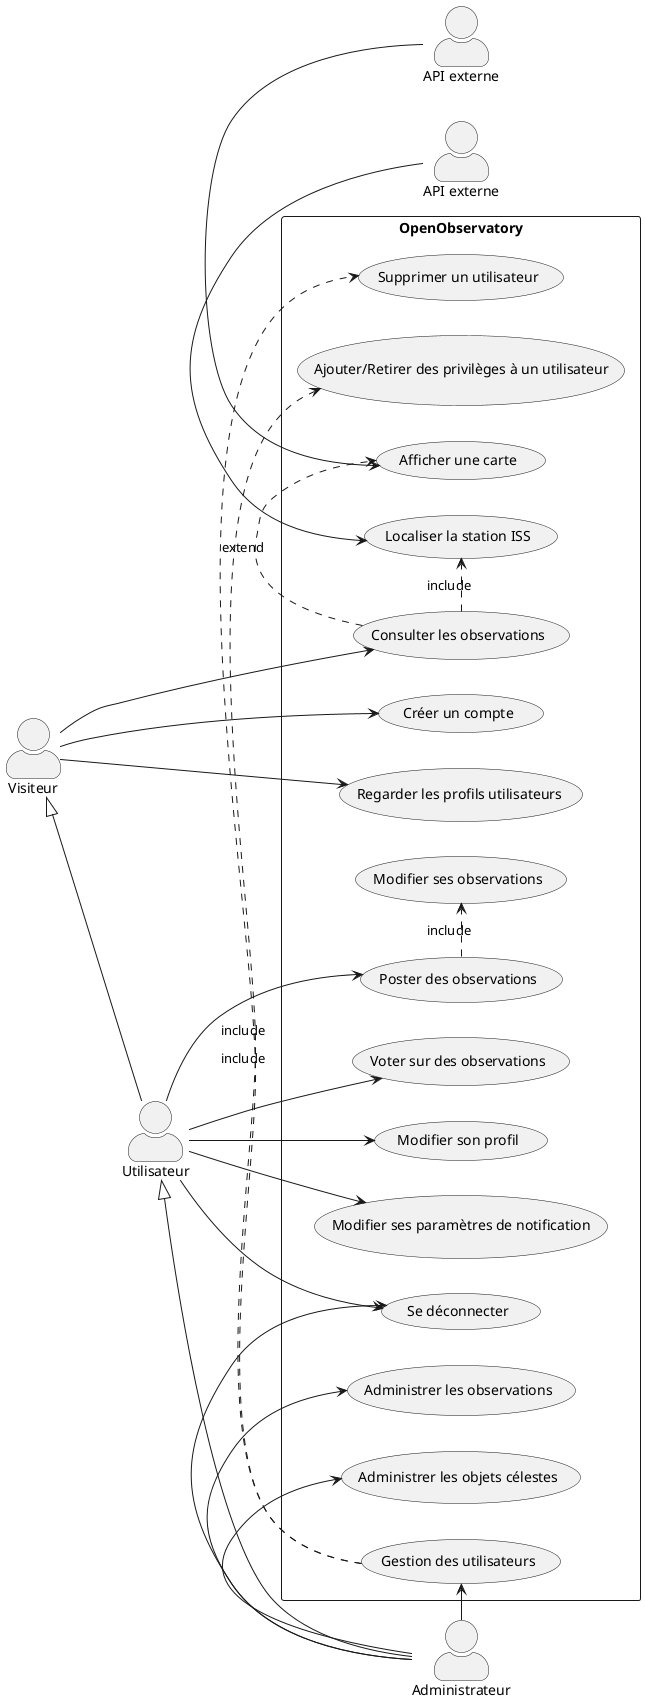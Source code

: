 @startuml
left to right direction 
skinparam packageStyle rectangle
skinparam actorStyle awesome
actor "Visiteur" as v
actor "Administrateur" as a
actor "Utilisateur" as u

v <|-- u
u <|-- a

rectangle OpenObservatory {
  useCase "Créer un compte" as UC1
  useCase "Consulter les observations" as UC2
  useCase "Regarder les profils utilisateurs" as UC3
  useCase "Poster des observations" as UC4
  useCase "Voter sur des observations" as UC5
  useCase "Modifier son profil" as UC6
  useCase "Modifier ses paramètres de notification" as UC7
  useCase "Se déconnecter" as UC8
  useCase "Administrer les objets célestes" as UC9
  useCase "Administrer les observations" as UC10
  useCase "Gestion des utilisateurs" as UC11
  UC11 .> (Supprimer un utilisateur) : include
  UC11 .> (Ajouter/Retirer des privilèges à un utilisateur) : include
  UC2 .> (Afficher une carte) : extend
  UC2 .> (Localiser la station ISS) : include 
  UC4 .> (Modifier ses observations) : include
}

actor "API externe" as api1
actor "API externe" as api2
api1 -> (Localiser la station ISS)
api2 -> (Afficher une carte)
v -> UC1
v -> UC2
v -> UC3
u -> UC4
u -> UC5
u -> UC6
u -> UC7
u -> UC8
a -> UC8
a -> UC9
a -> UC10
a -> UC11

@enduml